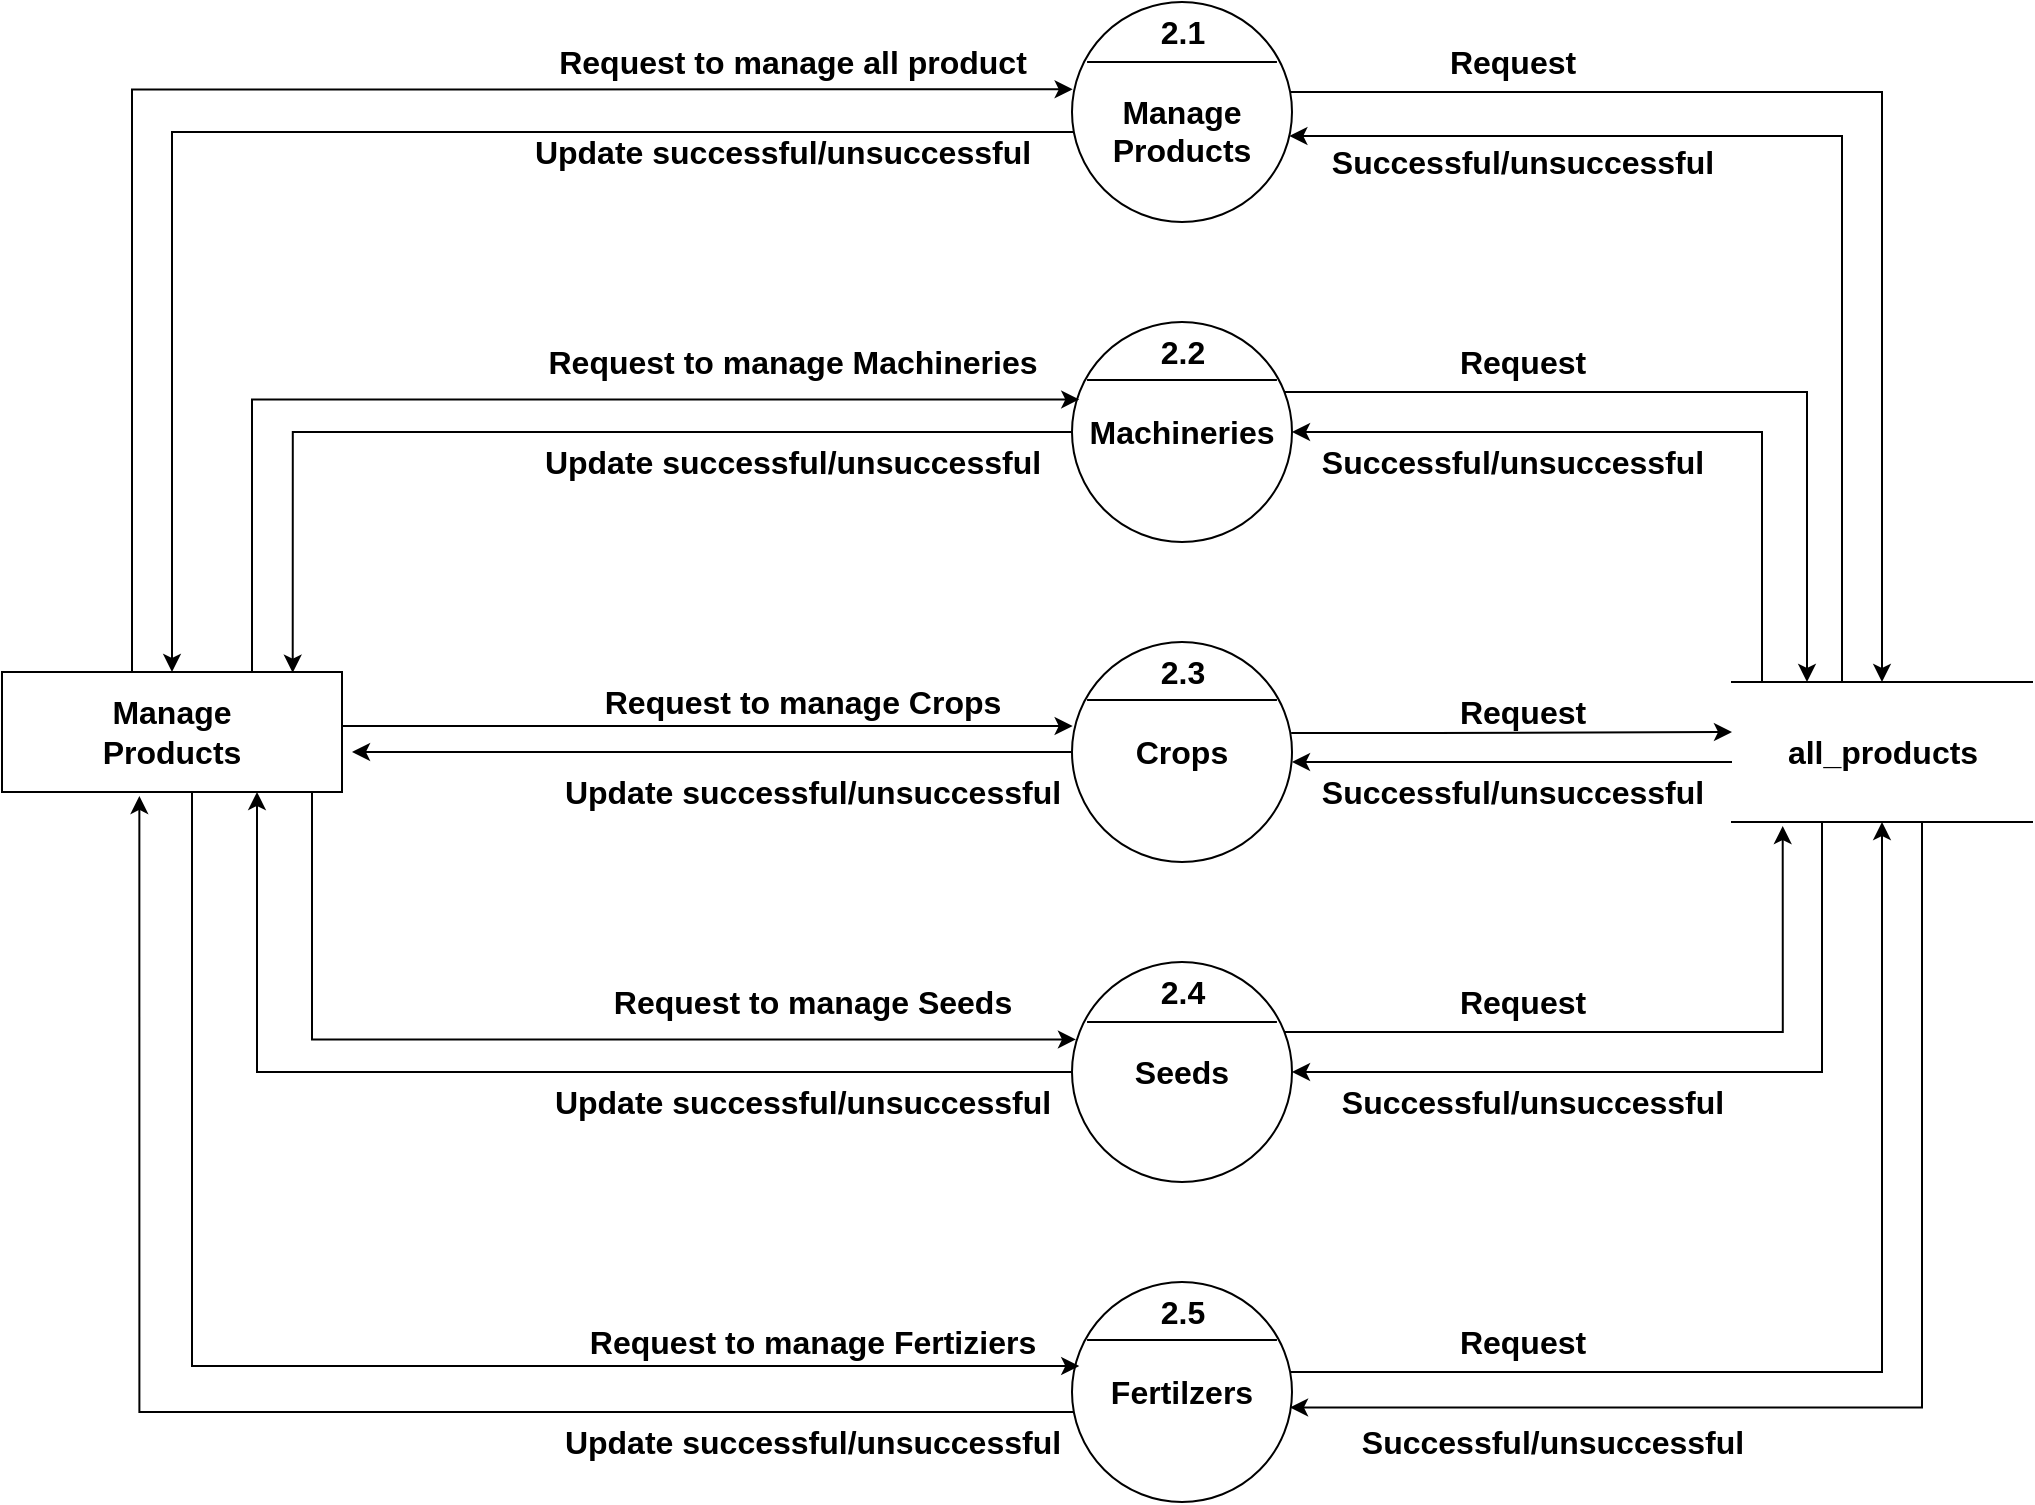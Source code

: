 <mxfile version="20.1.1" type="device"><diagram id="vYa11gg2nDC6DcPnt15G" name="Page-1"><mxGraphModel dx="1151" dy="-486" grid="1" gridSize="10" guides="1" tooltips="1" connect="1" arrows="1" fold="1" page="1" pageScale="1" pageWidth="850" pageHeight="1100" math="0" shadow="0"><root><mxCell id="0"/><mxCell id="1" parent="0"/><mxCell id="HEPLfo2_U_q-AabHbAsl-1" style="edgeStyle=orthogonalEdgeStyle;rounded=0;orthogonalLoop=1;jettySize=auto;html=1;entryX=0.5;entryY=0;entryDx=0;entryDy=0;fontSize=16;" edge="1" parent="1" source="HEPLfo2_U_q-AabHbAsl-3" target="HEPLfo2_U_q-AabHbAsl-45"><mxGeometry relative="1" as="geometry"><Array as="points"><mxPoint x="625" y="1430"/></Array></mxGeometry></mxCell><mxCell id="HEPLfo2_U_q-AabHbAsl-2" style="edgeStyle=orthogonalEdgeStyle;rounded=0;orthogonalLoop=1;jettySize=auto;html=1;entryX=0.5;entryY=0;entryDx=0;entryDy=0;fontSize=16;" edge="1" parent="1" source="HEPLfo2_U_q-AabHbAsl-3" target="HEPLfo2_U_q-AabHbAsl-13"><mxGeometry relative="1" as="geometry"><Array as="points"><mxPoint x="1480" y="1410"/></Array></mxGeometry></mxCell><mxCell id="HEPLfo2_U_q-AabHbAsl-3" value="&lt;b&gt;&lt;br&gt;Manage&lt;br&gt;Products&lt;br&gt;&lt;/b&gt;" style="ellipse;whiteSpace=wrap;html=1;aspect=fixed;fontSize=16;" vertex="1" parent="1"><mxGeometry x="1075" y="1365" width="110" height="110" as="geometry"/></mxCell><mxCell id="HEPLfo2_U_q-AabHbAsl-4" style="edgeStyle=orthogonalEdgeStyle;rounded=0;orthogonalLoop=1;jettySize=auto;html=1;entryX=0.855;entryY=0.006;entryDx=0;entryDy=0;entryPerimeter=0;fontSize=16;" edge="1" parent="1" source="HEPLfo2_U_q-AabHbAsl-6" target="HEPLfo2_U_q-AabHbAsl-45"><mxGeometry relative="1" as="geometry"><Array as="points"><mxPoint x="685" y="1580"/></Array></mxGeometry></mxCell><mxCell id="HEPLfo2_U_q-AabHbAsl-5" style="edgeStyle=orthogonalEdgeStyle;rounded=0;orthogonalLoop=1;jettySize=auto;html=1;entryX=0.25;entryY=0;entryDx=0;entryDy=0;fontSize=16;" edge="1" parent="1" source="HEPLfo2_U_q-AabHbAsl-6" target="HEPLfo2_U_q-AabHbAsl-13"><mxGeometry relative="1" as="geometry"><Array as="points"><mxPoint x="1443" y="1560"/></Array></mxGeometry></mxCell><mxCell id="HEPLfo2_U_q-AabHbAsl-6" value="&lt;b&gt;Machineries&lt;/b&gt;" style="ellipse;whiteSpace=wrap;html=1;aspect=fixed;fontSize=16;" vertex="1" parent="1"><mxGeometry x="1075" y="1525" width="110" height="110" as="geometry"/></mxCell><mxCell id="HEPLfo2_U_q-AabHbAsl-7" style="edgeStyle=orthogonalEdgeStyle;rounded=0;orthogonalLoop=1;jettySize=auto;html=1;fontSize=16;" edge="1" parent="1" source="HEPLfo2_U_q-AabHbAsl-8"><mxGeometry relative="1" as="geometry"><mxPoint x="715" y="1740" as="targetPoint"/></mxGeometry></mxCell><mxCell id="HEPLfo2_U_q-AabHbAsl-8" value="&lt;b&gt;Crops&lt;br&gt;&lt;/b&gt;" style="ellipse;whiteSpace=wrap;html=1;aspect=fixed;fontSize=16;" vertex="1" parent="1"><mxGeometry x="1075" y="1685" width="110" height="110" as="geometry"/></mxCell><mxCell id="HEPLfo2_U_q-AabHbAsl-9" style="edgeStyle=orthogonalEdgeStyle;rounded=0;orthogonalLoop=1;jettySize=auto;html=1;entryX=1;entryY=0.5;entryDx=0;entryDy=0;fontSize=16;" edge="1" parent="1" source="HEPLfo2_U_q-AabHbAsl-13" target="HEPLfo2_U_q-AabHbAsl-6"><mxGeometry relative="1" as="geometry"><Array as="points"><mxPoint x="1420" y="1580"/></Array></mxGeometry></mxCell><mxCell id="HEPLfo2_U_q-AabHbAsl-10" style="edgeStyle=orthogonalEdgeStyle;rounded=0;orthogonalLoop=1;jettySize=auto;html=1;entryX=0.988;entryY=0.609;entryDx=0;entryDy=0;entryPerimeter=0;fontSize=16;" edge="1" parent="1" source="HEPLfo2_U_q-AabHbAsl-13" target="HEPLfo2_U_q-AabHbAsl-3"><mxGeometry relative="1" as="geometry"><Array as="points"><mxPoint x="1460" y="1432"/></Array></mxGeometry></mxCell><mxCell id="HEPLfo2_U_q-AabHbAsl-11" style="edgeStyle=orthogonalEdgeStyle;rounded=0;orthogonalLoop=1;jettySize=auto;html=1;entryX=1;entryY=0.5;entryDx=0;entryDy=0;fontSize=16;" edge="1" parent="1" source="HEPLfo2_U_q-AabHbAsl-13" target="HEPLfo2_U_q-AabHbAsl-16"><mxGeometry relative="1" as="geometry"><Array as="points"><mxPoint x="1450" y="1900"/></Array></mxGeometry></mxCell><mxCell id="HEPLfo2_U_q-AabHbAsl-12" style="edgeStyle=orthogonalEdgeStyle;rounded=0;orthogonalLoop=1;jettySize=auto;html=1;entryX=0.991;entryY=0.57;entryDx=0;entryDy=0;entryPerimeter=0;" edge="1" parent="1" source="HEPLfo2_U_q-AabHbAsl-13" target="HEPLfo2_U_q-AabHbAsl-19"><mxGeometry relative="1" as="geometry"><Array as="points"><mxPoint x="1500" y="2068"/></Array></mxGeometry></mxCell><mxCell id="HEPLfo2_U_q-AabHbAsl-13" value="&lt;b&gt;all_products&lt;br&gt;&lt;/b&gt;" style="html=1;dashed=0;whitespace=wrap;shape=partialRectangle;right=0;left=0;fontSize=16;" vertex="1" parent="1"><mxGeometry x="1405" y="1705" width="150" height="70" as="geometry"/></mxCell><mxCell id="HEPLfo2_U_q-AabHbAsl-14" style="edgeStyle=orthogonalEdgeStyle;rounded=0;orthogonalLoop=1;jettySize=auto;html=1;entryX=0.75;entryY=1;entryDx=0;entryDy=0;fontSize=16;" edge="1" parent="1" source="HEPLfo2_U_q-AabHbAsl-16" target="HEPLfo2_U_q-AabHbAsl-45"><mxGeometry relative="1" as="geometry"><Array as="points"><mxPoint x="668" y="1900.0"/></Array></mxGeometry></mxCell><mxCell id="HEPLfo2_U_q-AabHbAsl-15" style="edgeStyle=orthogonalEdgeStyle;rounded=0;orthogonalLoop=1;jettySize=auto;html=1;entryX=0.169;entryY=1.029;entryDx=0;entryDy=0;entryPerimeter=0;fontSize=16;" edge="1" parent="1" source="HEPLfo2_U_q-AabHbAsl-16" target="HEPLfo2_U_q-AabHbAsl-13"><mxGeometry relative="1" as="geometry"><Array as="points"><mxPoint x="1430" y="1880"/></Array></mxGeometry></mxCell><mxCell id="HEPLfo2_U_q-AabHbAsl-16" value="&lt;b&gt;Seeds&lt;br&gt;&lt;/b&gt;" style="ellipse;whiteSpace=wrap;html=1;aspect=fixed;fontSize=16;" vertex="1" parent="1"><mxGeometry x="1075" y="1845.0" width="110" height="110" as="geometry"/></mxCell><mxCell id="HEPLfo2_U_q-AabHbAsl-17" style="edgeStyle=orthogonalEdgeStyle;rounded=0;orthogonalLoop=1;jettySize=auto;html=1;entryX=0.404;entryY=1.033;entryDx=0;entryDy=0;entryPerimeter=0;fontSize=16;" edge="1" parent="1" source="HEPLfo2_U_q-AabHbAsl-19" target="HEPLfo2_U_q-AabHbAsl-45"><mxGeometry relative="1" as="geometry"><Array as="points"><mxPoint x="609" y="2070"/></Array></mxGeometry></mxCell><mxCell id="HEPLfo2_U_q-AabHbAsl-18" style="edgeStyle=orthogonalEdgeStyle;rounded=0;orthogonalLoop=1;jettySize=auto;html=1;entryX=0.5;entryY=1;entryDx=0;entryDy=0;fontSize=16;" edge="1" parent="1" source="HEPLfo2_U_q-AabHbAsl-19" target="HEPLfo2_U_q-AabHbAsl-13"><mxGeometry relative="1" as="geometry"><Array as="points"><mxPoint x="1480" y="2050"/></Array></mxGeometry></mxCell><mxCell id="HEPLfo2_U_q-AabHbAsl-19" value="&lt;b&gt;Fertilzers&lt;br&gt;&lt;/b&gt;" style="ellipse;whiteSpace=wrap;html=1;aspect=fixed;fontSize=16;" vertex="1" parent="1"><mxGeometry x="1075" y="2005.0" width="110" height="110" as="geometry"/></mxCell><mxCell id="HEPLfo2_U_q-AabHbAsl-20" value="&lt;b&gt;Successful/unsuccessful&lt;/b&gt;" style="text;html=1;align=center;verticalAlign=middle;resizable=0;points=[];autosize=1;strokeColor=none;fillColor=none;fontSize=16;" vertex="1" parent="1"><mxGeometry x="1190" y="1745.0" width="210" height="30" as="geometry"/></mxCell><mxCell id="HEPLfo2_U_q-AabHbAsl-21" value="&lt;b&gt;Update successful/unsuccessful&lt;/b&gt;" style="text;html=1;align=center;verticalAlign=middle;resizable=0;points=[];autosize=1;strokeColor=none;fillColor=none;fontSize=16;" vertex="1" parent="1"><mxGeometry x="795" y="1425" width="270" height="30" as="geometry"/></mxCell><mxCell id="HEPLfo2_U_q-AabHbAsl-22" value="&lt;b&gt;Request to manage Machineries&lt;/b&gt;" style="text;html=1;align=center;verticalAlign=middle;resizable=0;points=[];autosize=1;strokeColor=none;fillColor=none;fontSize=16;" vertex="1" parent="1"><mxGeometry x="800" y="1530" width="270" height="30" as="geometry"/></mxCell><mxCell id="HEPLfo2_U_q-AabHbAsl-23" value="&lt;b&gt;Request to manage Seeds&lt;/b&gt;" style="text;html=1;align=center;verticalAlign=middle;resizable=0;points=[];autosize=1;strokeColor=none;fillColor=none;fontSize=16;" vertex="1" parent="1"><mxGeometry x="835" y="1850.0" width="220" height="30" as="geometry"/></mxCell><mxCell id="HEPLfo2_U_q-AabHbAsl-24" value="&lt;b&gt;Update successful/unsuccessful&lt;/b&gt;" style="text;html=1;align=center;verticalAlign=middle;resizable=0;points=[];autosize=1;strokeColor=none;fillColor=none;fontSize=16;" vertex="1" parent="1"><mxGeometry x="800" y="1580" width="270" height="30" as="geometry"/></mxCell><mxCell id="HEPLfo2_U_q-AabHbAsl-25" value="&lt;b&gt;Request to manage all product&lt;/b&gt;" style="text;html=1;align=center;verticalAlign=middle;resizable=0;points=[];autosize=1;strokeColor=none;fillColor=none;fontSize=16;" vertex="1" parent="1"><mxGeometry x="805" y="1380" width="260" height="30" as="geometry"/></mxCell><mxCell id="HEPLfo2_U_q-AabHbAsl-26" value="&lt;b&gt;Request to manage Crops&lt;/b&gt;" style="text;html=1;align=center;verticalAlign=middle;resizable=0;points=[];autosize=1;strokeColor=none;fillColor=none;fontSize=16;" vertex="1" parent="1"><mxGeometry x="830" y="1700" width="220" height="30" as="geometry"/></mxCell><mxCell id="HEPLfo2_U_q-AabHbAsl-27" value="&lt;b&gt;Request to manage Fertiziers&lt;/b&gt;" style="text;html=1;align=center;verticalAlign=middle;resizable=0;points=[];autosize=1;strokeColor=none;fillColor=none;fontSize=16;" vertex="1" parent="1"><mxGeometry x="820" y="2020.0" width="250" height="30" as="geometry"/></mxCell><mxCell id="HEPLfo2_U_q-AabHbAsl-28" value="" style="endArrow=none;html=1;rounded=0;exitX=0.073;exitY=0.264;exitDx=0;exitDy=0;exitPerimeter=0;entryX=0.936;entryY=0.264;entryDx=0;entryDy=0;entryPerimeter=0;" edge="1" parent="1"><mxGeometry width="50" height="50" relative="1" as="geometry"><mxPoint x="1082.54" y="1395" as="sourcePoint"/><mxPoint x="1177.47" y="1395" as="targetPoint"/></mxGeometry></mxCell><mxCell id="HEPLfo2_U_q-AabHbAsl-29" value="&lt;span style=&quot;font-size: 16px;&quot;&gt;&lt;b&gt;2.1&lt;/b&gt;&lt;/span&gt;" style="text;html=1;align=center;verticalAlign=middle;resizable=0;points=[];autosize=1;strokeColor=none;fillColor=none;" vertex="1" parent="1"><mxGeometry x="1105" y="1365" width="50" height="30" as="geometry"/></mxCell><mxCell id="HEPLfo2_U_q-AabHbAsl-30" value="" style="endArrow=none;html=1;rounded=0;exitX=0.073;exitY=0.264;exitDx=0;exitDy=0;exitPerimeter=0;entryX=0.936;entryY=0.264;entryDx=0;entryDy=0;entryPerimeter=0;" edge="1" parent="1"><mxGeometry width="50" height="50" relative="1" as="geometry"><mxPoint x="1082.53" y="1554" as="sourcePoint"/><mxPoint x="1177.46" y="1554" as="targetPoint"/></mxGeometry></mxCell><mxCell id="HEPLfo2_U_q-AabHbAsl-31" value="" style="endArrow=none;html=1;rounded=0;exitX=0.073;exitY=0.264;exitDx=0;exitDy=0;exitPerimeter=0;entryX=0.936;entryY=0.264;entryDx=0;entryDy=0;entryPerimeter=0;" edge="1" parent="1"><mxGeometry width="50" height="50" relative="1" as="geometry"><mxPoint x="1082.54" y="1714" as="sourcePoint"/><mxPoint x="1177.47" y="1714" as="targetPoint"/></mxGeometry></mxCell><mxCell id="HEPLfo2_U_q-AabHbAsl-32" value="" style="endArrow=none;html=1;rounded=0;exitX=0.073;exitY=0.264;exitDx=0;exitDy=0;exitPerimeter=0;entryX=0.936;entryY=0.264;entryDx=0;entryDy=0;entryPerimeter=0;" edge="1" parent="1"><mxGeometry width="50" height="50" relative="1" as="geometry"><mxPoint x="1082.53" y="1875" as="sourcePoint"/><mxPoint x="1177.46" y="1875" as="targetPoint"/></mxGeometry></mxCell><mxCell id="HEPLfo2_U_q-AabHbAsl-33" value="" style="endArrow=none;html=1;rounded=0;exitX=0.073;exitY=0.264;exitDx=0;exitDy=0;exitPerimeter=0;entryX=0.936;entryY=0.264;entryDx=0;entryDy=0;entryPerimeter=0;" edge="1" parent="1"><mxGeometry width="50" height="50" relative="1" as="geometry"><mxPoint x="1082.54" y="2034" as="sourcePoint"/><mxPoint x="1177.47" y="2034" as="targetPoint"/></mxGeometry></mxCell><mxCell id="HEPLfo2_U_q-AabHbAsl-34" value="&lt;span style=&quot;font-size: 16px;&quot;&gt;&lt;b&gt;2.2&lt;/b&gt;&lt;/span&gt;" style="text;html=1;align=center;verticalAlign=middle;resizable=0;points=[];autosize=1;strokeColor=none;fillColor=none;" vertex="1" parent="1"><mxGeometry x="1105" y="1525" width="50" height="30" as="geometry"/></mxCell><mxCell id="HEPLfo2_U_q-AabHbAsl-35" value="&lt;span style=&quot;font-size: 16px;&quot;&gt;&lt;b&gt;2.3&lt;/b&gt;&lt;/span&gt;" style="text;html=1;align=center;verticalAlign=middle;resizable=0;points=[];autosize=1;strokeColor=none;fillColor=none;" vertex="1" parent="1"><mxGeometry x="1105" y="1685" width="50" height="30" as="geometry"/></mxCell><mxCell id="HEPLfo2_U_q-AabHbAsl-36" value="&lt;span style=&quot;font-size: 16px;&quot;&gt;&lt;b&gt;2.4&lt;/b&gt;&lt;/span&gt;" style="text;html=1;align=center;verticalAlign=middle;resizable=0;points=[];autosize=1;strokeColor=none;fillColor=none;" vertex="1" parent="1"><mxGeometry x="1105" y="1845.0" width="50" height="30" as="geometry"/></mxCell><mxCell id="HEPLfo2_U_q-AabHbAsl-37" value="&lt;span style=&quot;font-size: 16px;&quot;&gt;&lt;b&gt;2.5&lt;/b&gt;&lt;/span&gt;" style="text;html=1;align=center;verticalAlign=middle;resizable=0;points=[];autosize=1;strokeColor=none;fillColor=none;" vertex="1" parent="1"><mxGeometry x="1105" y="2005.0" width="50" height="30" as="geometry"/></mxCell><mxCell id="HEPLfo2_U_q-AabHbAsl-38" style="edgeStyle=orthogonalEdgeStyle;rounded=0;orthogonalLoop=1;jettySize=auto;html=1;entryX=-0.006;entryY=0.393;entryDx=0;entryDy=0;entryPerimeter=0;fontSize=16;" edge="1" parent="1"><mxGeometry relative="1" as="geometry"><mxPoint x="1184.575" y="1730.49" as="sourcePoint"/><mxPoint x="1405" y="1730" as="targetPoint"/><Array as="points"><mxPoint x="1255.9" y="1730.49"/><mxPoint x="1255.9" y="1730.49"/></Array></mxGeometry></mxCell><mxCell id="HEPLfo2_U_q-AabHbAsl-39" style="edgeStyle=orthogonalEdgeStyle;rounded=0;orthogonalLoop=1;jettySize=auto;html=1;entryX=1;entryY=0.5;entryDx=0;entryDy=0;fontSize=16;" edge="1" parent="1"><mxGeometry relative="1" as="geometry"><mxPoint x="1405" y="1745" as="sourcePoint"/><mxPoint x="1185.0" y="1745" as="targetPoint"/><Array as="points"><mxPoint x="1340" y="1745.0"/><mxPoint x="1340" y="1745.0"/></Array></mxGeometry></mxCell><mxCell id="HEPLfo2_U_q-AabHbAsl-40" style="edgeStyle=orthogonalEdgeStyle;rounded=0;orthogonalLoop=1;jettySize=auto;html=1;entryX=0.003;entryY=0.397;entryDx=0;entryDy=0;entryPerimeter=0;fontSize=16;" edge="1" parent="1" source="HEPLfo2_U_q-AabHbAsl-45" target="HEPLfo2_U_q-AabHbAsl-3"><mxGeometry relative="1" as="geometry"><Array as="points"><mxPoint x="605" y="1409"/></Array></mxGeometry></mxCell><mxCell id="HEPLfo2_U_q-AabHbAsl-41" style="edgeStyle=orthogonalEdgeStyle;rounded=0;orthogonalLoop=1;jettySize=auto;html=1;entryX=0.033;entryY=0.352;entryDx=0;entryDy=0;entryPerimeter=0;fontSize=16;" edge="1" parent="1" source="HEPLfo2_U_q-AabHbAsl-45" target="HEPLfo2_U_q-AabHbAsl-6"><mxGeometry relative="1" as="geometry"><Array as="points"><mxPoint x="665" y="1564"/></Array></mxGeometry></mxCell><mxCell id="HEPLfo2_U_q-AabHbAsl-42" style="edgeStyle=orthogonalEdgeStyle;rounded=0;orthogonalLoop=1;jettySize=auto;html=1;entryX=0.003;entryY=0.382;entryDx=0;entryDy=0;entryPerimeter=0;fontSize=16;" edge="1" parent="1" source="HEPLfo2_U_q-AabHbAsl-45" target="HEPLfo2_U_q-AabHbAsl-8"><mxGeometry relative="1" as="geometry"><Array as="points"><mxPoint x="970" y="1727"/><mxPoint x="970" y="1727"/></Array></mxGeometry></mxCell><mxCell id="HEPLfo2_U_q-AabHbAsl-43" style="edgeStyle=orthogonalEdgeStyle;rounded=0;orthogonalLoop=1;jettySize=auto;html=1;entryX=0.018;entryY=0.352;entryDx=0;entryDy=0;entryPerimeter=0;fontSize=16;" edge="1" parent="1" source="HEPLfo2_U_q-AabHbAsl-45" target="HEPLfo2_U_q-AabHbAsl-16"><mxGeometry relative="1" as="geometry"><Array as="points"><mxPoint x="695" y="1884.0"/></Array></mxGeometry></mxCell><mxCell id="HEPLfo2_U_q-AabHbAsl-44" style="edgeStyle=orthogonalEdgeStyle;rounded=0;orthogonalLoop=1;jettySize=auto;html=1;entryX=0.033;entryY=0.382;entryDx=0;entryDy=0;entryPerimeter=0;fontSize=16;" edge="1" parent="1" source="HEPLfo2_U_q-AabHbAsl-45" target="HEPLfo2_U_q-AabHbAsl-19"><mxGeometry relative="1" as="geometry"><Array as="points"><mxPoint x="635" y="2047.0"/></Array></mxGeometry></mxCell><mxCell id="HEPLfo2_U_q-AabHbAsl-45" value="&lt;b&gt;Manage&lt;br&gt;Products&lt;br&gt;&lt;/b&gt;" style="rounded=0;whiteSpace=wrap;html=1;fontSize=16;" vertex="1" parent="1"><mxGeometry x="540" y="1700" width="170" height="60" as="geometry"/></mxCell><mxCell id="HEPLfo2_U_q-AabHbAsl-46" value="&lt;b&gt;Request&lt;/b&gt;" style="text;html=1;align=center;verticalAlign=middle;resizable=0;points=[];autosize=1;strokeColor=none;fillColor=none;fontSize=16;" vertex="1" parent="1"><mxGeometry x="1250" y="1380" width="90" height="30" as="geometry"/></mxCell><mxCell id="HEPLfo2_U_q-AabHbAsl-47" value="&lt;b&gt;Request&lt;/b&gt;" style="text;html=1;align=center;verticalAlign=middle;resizable=0;points=[];autosize=1;strokeColor=none;fillColor=none;fontSize=16;" vertex="1" parent="1"><mxGeometry x="1255" y="1530" width="90" height="30" as="geometry"/></mxCell><mxCell id="HEPLfo2_U_q-AabHbAsl-48" value="&lt;b&gt;Request&lt;/b&gt;" style="text;html=1;align=center;verticalAlign=middle;resizable=0;points=[];autosize=1;strokeColor=none;fillColor=none;fontSize=16;" vertex="1" parent="1"><mxGeometry x="1255" y="1705" width="90" height="30" as="geometry"/></mxCell><mxCell id="HEPLfo2_U_q-AabHbAsl-49" value="&lt;b&gt;Request&lt;/b&gt;" style="text;html=1;align=center;verticalAlign=middle;resizable=0;points=[];autosize=1;strokeColor=none;fillColor=none;fontSize=16;" vertex="1" parent="1"><mxGeometry x="1255" y="1850" width="90" height="30" as="geometry"/></mxCell><mxCell id="HEPLfo2_U_q-AabHbAsl-50" value="&lt;b&gt;Request&lt;/b&gt;" style="text;html=1;align=center;verticalAlign=middle;resizable=0;points=[];autosize=1;strokeColor=none;fillColor=none;fontSize=16;" vertex="1" parent="1"><mxGeometry x="1255" y="2020" width="90" height="30" as="geometry"/></mxCell><mxCell id="HEPLfo2_U_q-AabHbAsl-51" value="&lt;b&gt;Successful/unsuccessful&lt;/b&gt;" style="text;html=1;align=center;verticalAlign=middle;resizable=0;points=[];autosize=1;strokeColor=none;fillColor=none;fontSize=16;" vertex="1" parent="1"><mxGeometry x="1210" y="2070" width="210" height="30" as="geometry"/></mxCell><mxCell id="HEPLfo2_U_q-AabHbAsl-52" value="&lt;b&gt;Successful/unsuccessful&lt;/b&gt;" style="text;html=1;align=center;verticalAlign=middle;resizable=0;points=[];autosize=1;strokeColor=none;fillColor=none;fontSize=16;" vertex="1" parent="1"><mxGeometry x="1200" y="1900" width="210" height="30" as="geometry"/></mxCell><mxCell id="HEPLfo2_U_q-AabHbAsl-53" value="&lt;b&gt;Successful/unsuccessful&lt;/b&gt;" style="text;html=1;align=center;verticalAlign=middle;resizable=0;points=[];autosize=1;strokeColor=none;fillColor=none;fontSize=16;" vertex="1" parent="1"><mxGeometry x="1190" y="1580" width="210" height="30" as="geometry"/></mxCell><mxCell id="HEPLfo2_U_q-AabHbAsl-54" value="&lt;b&gt;Successful/unsuccessful&lt;/b&gt;" style="text;html=1;align=center;verticalAlign=middle;resizable=0;points=[];autosize=1;strokeColor=none;fillColor=none;fontSize=16;" vertex="1" parent="1"><mxGeometry x="1195" y="1430" width="210" height="30" as="geometry"/></mxCell><mxCell id="HEPLfo2_U_q-AabHbAsl-55" value="&lt;b&gt;Update successful/unsuccessful&lt;/b&gt;" style="text;html=1;align=center;verticalAlign=middle;resizable=0;points=[];autosize=1;strokeColor=none;fillColor=none;fontSize=16;" vertex="1" parent="1"><mxGeometry x="810" y="1745" width="270" height="30" as="geometry"/></mxCell><mxCell id="HEPLfo2_U_q-AabHbAsl-56" value="&lt;b&gt;Update successful/unsuccessful&lt;/b&gt;" style="text;html=1;align=center;verticalAlign=middle;resizable=0;points=[];autosize=1;strokeColor=none;fillColor=none;fontSize=16;" vertex="1" parent="1"><mxGeometry x="805" y="1900" width="270" height="30" as="geometry"/></mxCell><mxCell id="HEPLfo2_U_q-AabHbAsl-57" value="&lt;b&gt;Update successful/unsuccessful&lt;/b&gt;" style="text;html=1;align=center;verticalAlign=middle;resizable=0;points=[];autosize=1;strokeColor=none;fillColor=none;fontSize=16;" vertex="1" parent="1"><mxGeometry x="810" y="2070" width="270" height="30" as="geometry"/></mxCell></root></mxGraphModel></diagram></mxfile>